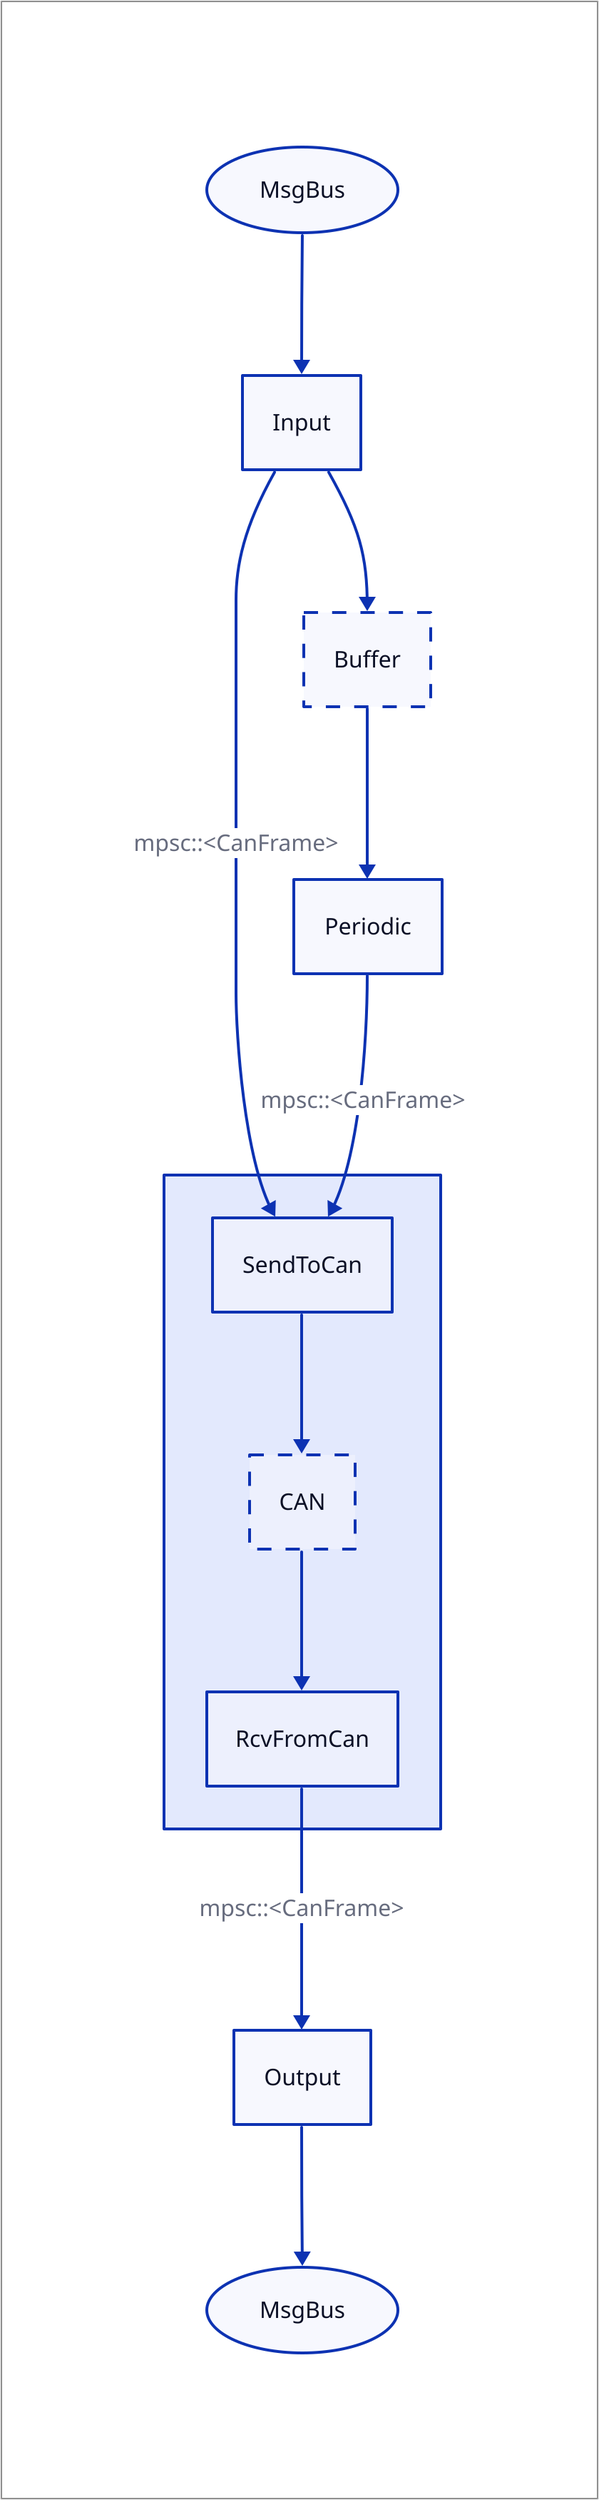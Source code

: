 vars: {
  d2-config: {
    layout-engine: elk
    theme-id: 1
  }
}

style {
    stroke-width: 1
    stroke: gray
}

MsgBusIn: MsgBus {
    shape: oval
}

Input

Buffer {
    style.stroke-dash: 5
}

Periodic

Target: "" {
    SendToCan

    CAN {
        style.stroke-dash: 5
    }

    RcvFromCan

    SendToCan -> CAN

    CAN -> RcvFromCan
}

Output

MsgBusOut: MsgBus {
    shape: oval
}

MsgBusIn -> Input

Input -> Target.SendToCan: mpsc::<CanFrame>
Input -> Buffer

Periodic -> Target.SendToCan: mpsc::<CanFrame>
Periodic <- Buffer


Target.RcvFromCan -> Output: mpsc::<CanFrame>

Output -> MsgBusOut
